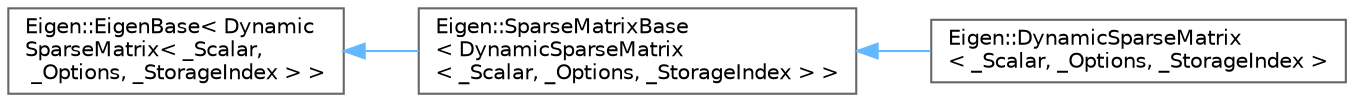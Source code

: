 digraph "类继承关系图"
{
 // LATEX_PDF_SIZE
  bgcolor="transparent";
  edge [fontname=Helvetica,fontsize=10,labelfontname=Helvetica,labelfontsize=10];
  node [fontname=Helvetica,fontsize=10,shape=box,height=0.2,width=0.4];
  rankdir="LR";
  Node0 [id="Node000000",label="Eigen::EigenBase\< Dynamic\lSparseMatrix\< _Scalar,\l _Options, _StorageIndex \> \>",height=0.2,width=0.4,color="grey40", fillcolor="white", style="filled",URL="$struct_eigen_1_1_eigen_base.html",tooltip=" "];
  Node0 -> Node1 [id="edge3798_Node000000_Node000001",dir="back",color="steelblue1",style="solid",tooltip=" "];
  Node1 [id="Node000001",label="Eigen::SparseMatrixBase\l\< DynamicSparseMatrix\l\< _Scalar, _Options, _StorageIndex \> \>",height=0.2,width=0.4,color="grey40", fillcolor="white", style="filled",URL="$class_eigen_1_1_sparse_matrix_base.html",tooltip=" "];
  Node1 -> Node2 [id="edge3799_Node000001_Node000002",dir="back",color="steelblue1",style="solid",tooltip=" "];
  Node2 [id="Node000002",label="Eigen::DynamicSparseMatrix\l\< _Scalar, _Options, _StorageIndex \>",height=0.2,width=0.4,color="grey40", fillcolor="white", style="filled",URL="$class_eigen_1_1_dynamic_sparse_matrix.html",tooltip="A sparse matrix class designed for matrix assembly purpose"];
}
